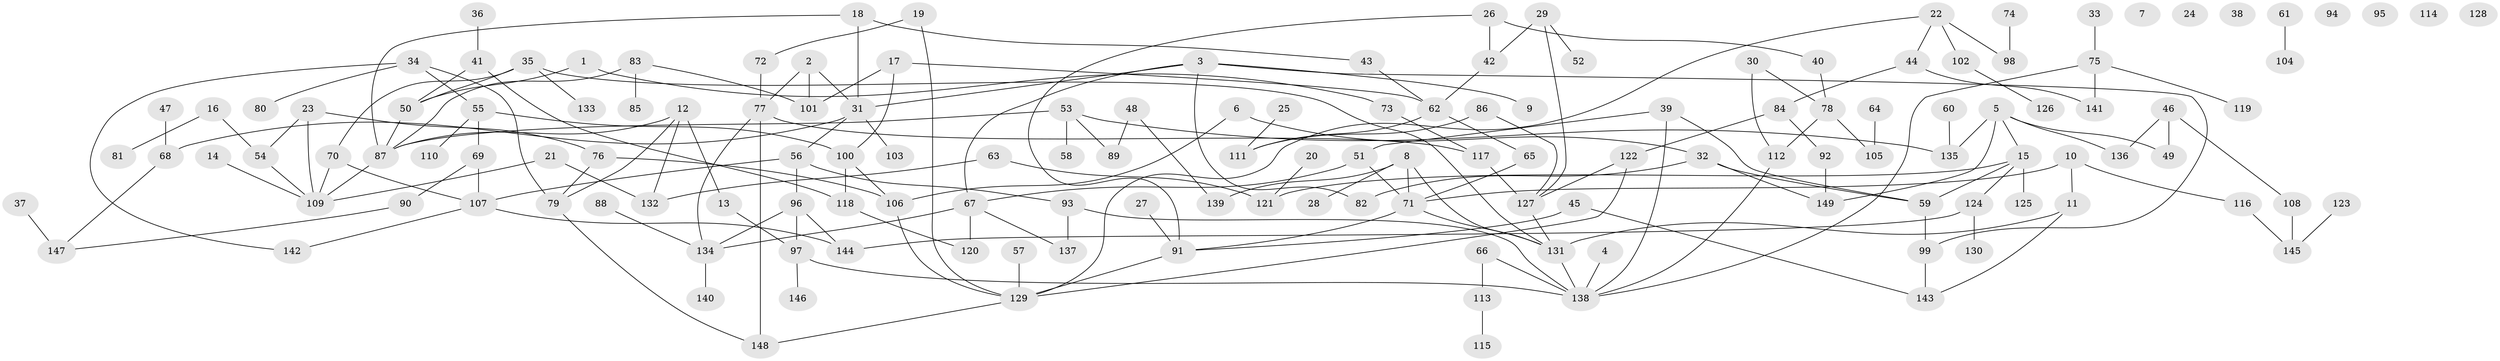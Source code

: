 // coarse degree distribution, {2: 0.19607843137254902, 3: 0.18627450980392157, 8: 0.049019607843137254, 1: 0.24509803921568626, 6: 0.06862745098039216, 0: 0.0784313725490196, 4: 0.09803921568627451, 5: 0.058823529411764705, 7: 0.00980392156862745, 9: 0.00980392156862745}
// Generated by graph-tools (version 1.1) at 2025/41/03/06/25 10:41:20]
// undirected, 149 vertices, 193 edges
graph export_dot {
graph [start="1"]
  node [color=gray90,style=filled];
  1;
  2;
  3;
  4;
  5;
  6;
  7;
  8;
  9;
  10;
  11;
  12;
  13;
  14;
  15;
  16;
  17;
  18;
  19;
  20;
  21;
  22;
  23;
  24;
  25;
  26;
  27;
  28;
  29;
  30;
  31;
  32;
  33;
  34;
  35;
  36;
  37;
  38;
  39;
  40;
  41;
  42;
  43;
  44;
  45;
  46;
  47;
  48;
  49;
  50;
  51;
  52;
  53;
  54;
  55;
  56;
  57;
  58;
  59;
  60;
  61;
  62;
  63;
  64;
  65;
  66;
  67;
  68;
  69;
  70;
  71;
  72;
  73;
  74;
  75;
  76;
  77;
  78;
  79;
  80;
  81;
  82;
  83;
  84;
  85;
  86;
  87;
  88;
  89;
  90;
  91;
  92;
  93;
  94;
  95;
  96;
  97;
  98;
  99;
  100;
  101;
  102;
  103;
  104;
  105;
  106;
  107;
  108;
  109;
  110;
  111;
  112;
  113;
  114;
  115;
  116;
  117;
  118;
  119;
  120;
  121;
  122;
  123;
  124;
  125;
  126;
  127;
  128;
  129;
  130;
  131;
  132;
  133;
  134;
  135;
  136;
  137;
  138;
  139;
  140;
  141;
  142;
  143;
  144;
  145;
  146;
  147;
  148;
  149;
  1 -- 50;
  1 -- 73;
  2 -- 31;
  2 -- 77;
  2 -- 101;
  3 -- 9;
  3 -- 31;
  3 -- 67;
  3 -- 82;
  3 -- 99;
  4 -- 138;
  5 -- 15;
  5 -- 49;
  5 -- 135;
  5 -- 136;
  5 -- 149;
  6 -- 32;
  6 -- 106;
  8 -- 28;
  8 -- 71;
  8 -- 131;
  8 -- 139;
  10 -- 11;
  10 -- 71;
  10 -- 116;
  11 -- 131;
  11 -- 143;
  12 -- 13;
  12 -- 79;
  12 -- 87;
  12 -- 132;
  13 -- 97;
  14 -- 109;
  15 -- 59;
  15 -- 121;
  15 -- 124;
  15 -- 125;
  16 -- 54;
  16 -- 81;
  17 -- 62;
  17 -- 100;
  17 -- 101;
  18 -- 31;
  18 -- 43;
  18 -- 87;
  19 -- 72;
  19 -- 129;
  20 -- 121;
  21 -- 109;
  21 -- 132;
  22 -- 44;
  22 -- 98;
  22 -- 102;
  22 -- 129;
  23 -- 54;
  23 -- 76;
  23 -- 109;
  25 -- 111;
  26 -- 40;
  26 -- 42;
  26 -- 91;
  27 -- 91;
  29 -- 42;
  29 -- 52;
  29 -- 127;
  30 -- 78;
  30 -- 112;
  31 -- 56;
  31 -- 68;
  31 -- 103;
  32 -- 59;
  32 -- 82;
  32 -- 149;
  33 -- 75;
  34 -- 55;
  34 -- 79;
  34 -- 80;
  34 -- 142;
  35 -- 50;
  35 -- 70;
  35 -- 131;
  35 -- 133;
  36 -- 41;
  37 -- 147;
  39 -- 51;
  39 -- 59;
  39 -- 138;
  40 -- 78;
  41 -- 50;
  41 -- 118;
  42 -- 62;
  43 -- 62;
  44 -- 84;
  44 -- 141;
  45 -- 91;
  45 -- 143;
  46 -- 49;
  46 -- 108;
  46 -- 136;
  47 -- 68;
  48 -- 89;
  48 -- 139;
  50 -- 87;
  51 -- 67;
  51 -- 71;
  53 -- 58;
  53 -- 87;
  53 -- 89;
  53 -- 135;
  54 -- 109;
  55 -- 69;
  55 -- 100;
  55 -- 110;
  56 -- 93;
  56 -- 96;
  56 -- 107;
  57 -- 129;
  59 -- 99;
  60 -- 135;
  61 -- 104;
  62 -- 65;
  62 -- 111;
  63 -- 121;
  63 -- 132;
  64 -- 105;
  65 -- 71;
  66 -- 113;
  66 -- 138;
  67 -- 120;
  67 -- 134;
  67 -- 137;
  68 -- 147;
  69 -- 90;
  69 -- 107;
  70 -- 107;
  70 -- 109;
  71 -- 91;
  71 -- 131;
  72 -- 77;
  73 -- 117;
  74 -- 98;
  75 -- 119;
  75 -- 138;
  75 -- 141;
  76 -- 79;
  76 -- 106;
  77 -- 117;
  77 -- 134;
  77 -- 148;
  78 -- 105;
  78 -- 112;
  79 -- 148;
  83 -- 85;
  83 -- 87;
  83 -- 101;
  84 -- 92;
  84 -- 122;
  86 -- 111;
  86 -- 127;
  87 -- 109;
  88 -- 134;
  90 -- 147;
  91 -- 129;
  92 -- 149;
  93 -- 137;
  93 -- 138;
  96 -- 97;
  96 -- 134;
  96 -- 144;
  97 -- 138;
  97 -- 146;
  99 -- 143;
  100 -- 106;
  100 -- 118;
  102 -- 126;
  106 -- 129;
  107 -- 142;
  107 -- 144;
  108 -- 145;
  112 -- 138;
  113 -- 115;
  116 -- 145;
  117 -- 127;
  118 -- 120;
  122 -- 127;
  122 -- 129;
  123 -- 145;
  124 -- 130;
  124 -- 144;
  127 -- 131;
  129 -- 148;
  131 -- 138;
  134 -- 140;
}
